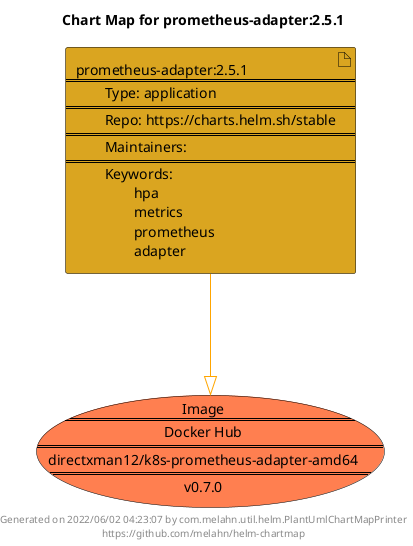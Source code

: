@startuml
skinparam linetype ortho
skinparam backgroundColor white
skinparam usecaseBorderColor black
skinparam usecaseArrowColor LightSlateGray
skinparam artifactBorderColor black
skinparam artifactArrowColor LightSlateGray

title Chart Map for prometheus-adapter:2.5.1

'There is one referenced Helm Chart
artifact "prometheus-adapter:2.5.1\n====\n\tType: application\n====\n\tRepo: https://charts.helm.sh/stable\n====\n\tMaintainers: \n====\n\tKeywords: \n\t\thpa\n\t\tmetrics\n\t\tprometheus\n\t\tadapter" as prometheus_adapter_2_5_1 #GoldenRod

'There is one referenced Docker Image
usecase "Image\n====\nDocker Hub\n====\ndirectxman12/k8s-prometheus-adapter-amd64\n====\nv0.7.0" as directxman12_k8s_prometheus_adapter_amd64_v0_7_0 #Coral

'Chart Dependencies
prometheus_adapter_2_5_1--[#orange]-|>directxman12_k8s_prometheus_adapter_amd64_v0_7_0

center footer Generated on 2022/06/02 04:23:07 by com.melahn.util.helm.PlantUmlChartMapPrinter\nhttps://github.com/melahn/helm-chartmap
@enduml
